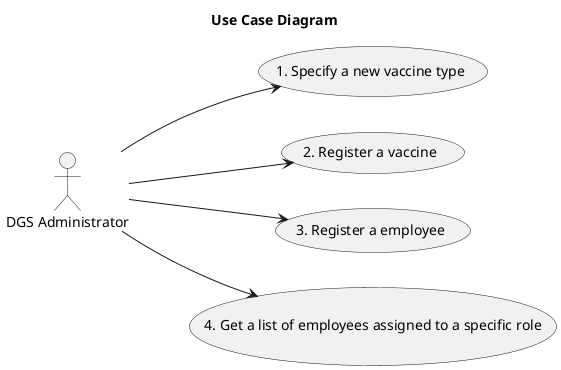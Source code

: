 @startuml
'https://plantuml.com/use-case-diagram

title Use Case Diagram
left to right direction

actor "DGS Administrator" as Admin
usecase "1. Specify a new vaccine type" as ADM10
usecase "2. Register a vaccine" as ADM11
usecase "3. Register a employee" as ADM14
usecase "4. Get a list of employees assigned to a specific role" as ADM15

Admin --> ADM10
Admin --> ADM11
Admin --> ADM14
Admin --> ADM15

@enduml